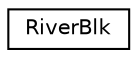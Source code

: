 digraph "Graphical Class Hierarchy"
{
 // LATEX_PDF_SIZE
  edge [fontname="Helvetica",fontsize="10",labelfontname="Helvetica",labelfontsize="10"];
  node [fontname="Helvetica",fontsize="10",shape=record];
  rankdir="LR";
  Node0 [label="RiverBlk",height=0.2,width=0.4,color="black", fillcolor="white", style="filled",URL="$structRiverBlk.html",tooltip=" "];
}
